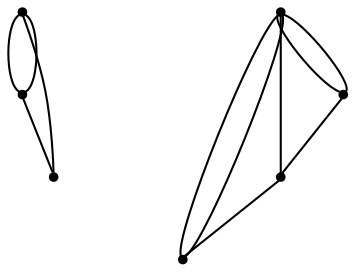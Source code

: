 graph {
  node [shape=point,comment="{\"directed\":false,\"doi\":\"10.1007/3-540-45848-4_32 \",\"figure\":\"5\"}"]

  v0 [pos="1964.8333231608074,920.6131344749817"]
  v1 [pos="1878.70839436849,1179.1130429222474"]
  v2 [pos="1225.0832875569663,1193.4880937848775"]
  v3 [pos="1275.3332773844402,1114.4882565452942"]
  v4 [pos="1304.0833791097007,1021.1131141299297"]
  v5 [pos="1476.4583587646484,920.6131344749815"]
  v6 [pos="794.2083358764648,920.6131344749815"]

  v0 -- v1 [id="-1",pos="1964.8333231608074,920.6131344749817 1966.7874654134116,935.0381578717916 1967.7625020345054,949.1672879173645 1967.7625020345054,963.3090064639141 1967.7625020345054,1044.3339393252422 1935.7957204182944,1122.0922833397278 1878.70839436849,1179.1130429222474"]
  v6 -- v4 [id="-2",pos="794.2083358764648,920.6131344749815 1311.30002339681,920.571427118211 1311.30002339681,920.571427118211 1311.30002339681,920.571427118211 1312.0333353678386,930.1258450462708 1312.4000549316406,939.7091275169739 1312.4000549316406,949.3008023216614 1312.4000549316406,973.7417569893355 1310.016781829528,997.8597171177162 1304.0833791097007,1021.1131141299297"]
  v6 -- v2 [id="-3",pos="794.2083358764648,920.6131344749815 1138.9291127522788,1265.3131212506978 1138.9291127522788,1265.3131212506978 1138.9291127522788,1265.3131212506978 1171.0772933379076,1244.8265400238934 1199.3302931019157,1220.0204913184075 1225.0832875569663,1193.4880937848775"]
  v5 -- v0 [id="-6",pos="1476.4583587646484,920.6131344749815 1964.8333231608074,920.6131344749817 1964.8333231608074,920.6131344749817 1964.8333231608074,920.6131344749817"]
  v6 -- v2 [id="-7",pos="794.2083358764648,920.6131344749815 1225.0832875569663,1193.4880937848775 1225.0832875569663,1193.4880937848775 1225.0832875569663,1193.4880937848775"]
  v1 -- v5 [id="-9",pos="1878.70839436849,1179.1130429222474 1476.4583587646484,920.6131344749815 1476.4583587646484,920.6131344749815 1476.4583587646484,920.6131344749815"]
  v3 -- v2 [id="-11",pos="1275.3332773844402,1114.4882565452942 1260.5985540335519,1141.8821706369977 1243.4730381795348,1168.0716561426254 1225.0832875569663,1193.4880937848775"]
  v4 -- v3 [id="-12",pos="1304.0833791097007,1021.1131141299297 1299.0835904455384,1053.6312764700772 1288.5666192534338,1084.7437872455357 1275.3332773844402,1114.4882565452942"]
  v0 -- v1 [id="-13",pos="1964.8333231608074,920.6131344749817 1878.70839436849,1179.1130429222474 1878.70839436849,1179.1130429222474 1878.70839436849,1179.1130429222474"]
  v6 -- v3 [id="-14",pos="794.2083358764648,920.6131344749815 1275.3332773844402,1114.4882565452942 1275.3332773844402,1114.4882565452942 1275.3332773844402,1114.4882565452942"]
  v6 -- v4 [id="-15",pos="794.2083358764648,920.6131344749815 1304.0833791097007,1021.1131141299297 1304.0833791097007,1021.1131141299297 1304.0833791097007,1021.1131141299297"]
}